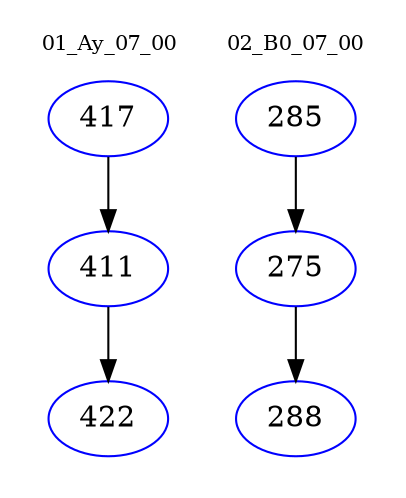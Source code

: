 digraph{
subgraph cluster_0 {
color = white
label = "01_Ay_07_00";
fontsize=10;
T0_417 [label="417", color="blue"]
T0_417 -> T0_411 [color="black"]
T0_411 [label="411", color="blue"]
T0_411 -> T0_422 [color="black"]
T0_422 [label="422", color="blue"]
}
subgraph cluster_1 {
color = white
label = "02_B0_07_00";
fontsize=10;
T1_285 [label="285", color="blue"]
T1_285 -> T1_275 [color="black"]
T1_275 [label="275", color="blue"]
T1_275 -> T1_288 [color="black"]
T1_288 [label="288", color="blue"]
}
}
